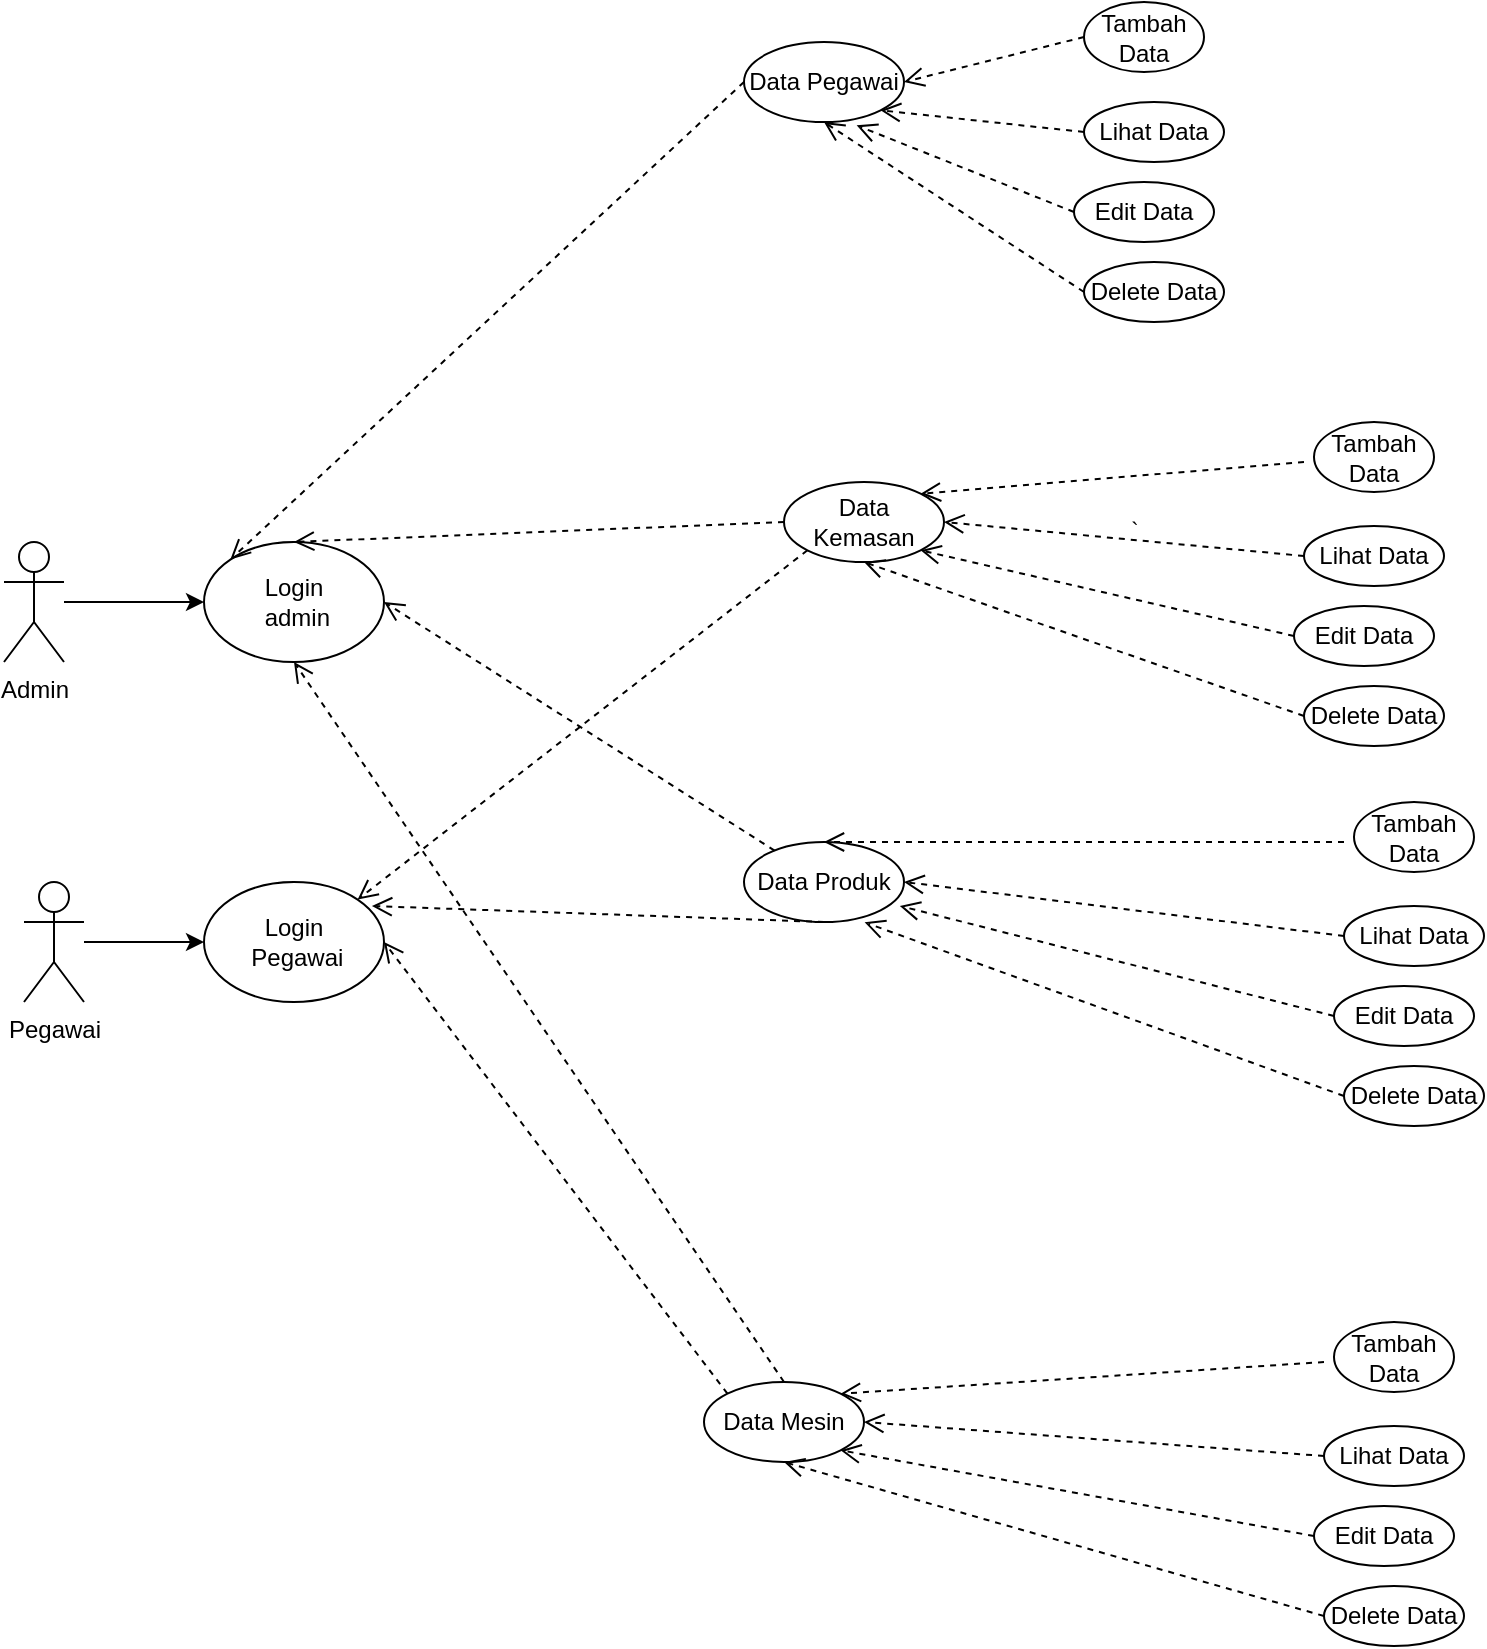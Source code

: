 <mxfile version="24.4.4" type="github" pages="2">
  <diagram id="ZZhZsLMx4fixm7O-FX01" name="Use Case">
    <mxGraphModel dx="1257" dy="609" grid="1" gridSize="10" guides="1" tooltips="1" connect="1" arrows="1" fold="1" page="1" pageScale="1" pageWidth="827" pageHeight="1169" math="0" shadow="0">
      <root>
        <mxCell id="0" />
        <mxCell id="1" parent="0" />
        <mxCell id="jrF-69iuw89U0HwYCnOZ-4" style="edgeStyle=orthogonalEdgeStyle;rounded=0;orthogonalLoop=1;jettySize=auto;html=1;" parent="1" source="jrF-69iuw89U0HwYCnOZ-1" target="jrF-69iuw89U0HwYCnOZ-2" edge="1">
          <mxGeometry relative="1" as="geometry" />
        </mxCell>
        <mxCell id="jrF-69iuw89U0HwYCnOZ-1" value="Admin" style="shape=umlActor;verticalLabelPosition=bottom;verticalAlign=top;html=1;outlineConnect=0;" parent="1" vertex="1">
          <mxGeometry x="70" y="270" width="30" height="60" as="geometry" />
        </mxCell>
        <mxCell id="jrF-69iuw89U0HwYCnOZ-2" value="Login&lt;br&gt;&lt;div&gt;&lt;span style=&quot;background-color: initial;&quot;&gt;&amp;nbsp;admin&lt;/span&gt;&lt;/div&gt;" style="ellipse;whiteSpace=wrap;html=1;" parent="1" vertex="1">
          <mxGeometry x="170" y="270" width="90" height="60" as="geometry" />
        </mxCell>
        <mxCell id="jrF-69iuw89U0HwYCnOZ-7" value="Data Kemasan" style="ellipse;whiteSpace=wrap;html=1;" parent="1" vertex="1">
          <mxGeometry x="460" y="240" width="80" height="40" as="geometry" />
        </mxCell>
        <mxCell id="jrF-69iuw89U0HwYCnOZ-9" value="Data Produk" style="ellipse;whiteSpace=wrap;html=1;" parent="1" vertex="1">
          <mxGeometry x="440" y="420" width="80" height="40" as="geometry" />
        </mxCell>
        <mxCell id="jrF-69iuw89U0HwYCnOZ-10" value="Data Mesin" style="ellipse;whiteSpace=wrap;html=1;" parent="1" vertex="1">
          <mxGeometry x="420" y="690" width="80" height="40" as="geometry" />
        </mxCell>
        <mxCell id="jrF-69iuw89U0HwYCnOZ-14" value="&lt;div&gt;&lt;br&gt;&lt;/div&gt;&lt;div&gt;&lt;br&gt;&lt;/div&gt;" style="html=1;verticalAlign=bottom;endArrow=open;dashed=1;endSize=8;curved=0;rounded=0;entryX=0.5;entryY=0;entryDx=0;entryDy=0;exitX=0;exitY=0.5;exitDx=0;exitDy=0;" parent="1" source="jrF-69iuw89U0HwYCnOZ-7" target="jrF-69iuw89U0HwYCnOZ-2" edge="1">
          <mxGeometry relative="1" as="geometry">
            <mxPoint x="430" y="219.5" as="sourcePoint" />
            <mxPoint x="350" y="219.5" as="targetPoint" />
          </mxGeometry>
        </mxCell>
        <mxCell id="jrF-69iuw89U0HwYCnOZ-16" value="&lt;div&gt;&lt;br&gt;&lt;/div&gt;&lt;div&gt;&lt;br&gt;&lt;/div&gt;" style="html=1;verticalAlign=bottom;endArrow=open;dashed=1;endSize=8;curved=0;rounded=0;entryX=1;entryY=0.5;entryDx=0;entryDy=0;" parent="1" source="jrF-69iuw89U0HwYCnOZ-9" target="jrF-69iuw89U0HwYCnOZ-2" edge="1">
          <mxGeometry relative="1" as="geometry">
            <mxPoint x="430" y="310" as="sourcePoint" />
            <mxPoint x="280" y="380.5" as="targetPoint" />
          </mxGeometry>
        </mxCell>
        <mxCell id="jrF-69iuw89U0HwYCnOZ-19" value="&lt;div&gt;&lt;br&gt;&lt;/div&gt;&lt;div&gt;&lt;br&gt;&lt;/div&gt;" style="html=1;verticalAlign=bottom;endArrow=open;dashed=1;endSize=8;curved=0;rounded=0;entryX=0.5;entryY=1;entryDx=0;entryDy=0;exitX=0.5;exitY=0;exitDx=0;exitDy=0;" parent="1" source="jrF-69iuw89U0HwYCnOZ-10" target="jrF-69iuw89U0HwYCnOZ-2" edge="1">
          <mxGeometry relative="1" as="geometry">
            <mxPoint x="450" y="670" as="sourcePoint" />
            <mxPoint x="290" y="370" as="targetPoint" />
          </mxGeometry>
        </mxCell>
        <mxCell id="jrF-69iuw89U0HwYCnOZ-25" style="edgeStyle=orthogonalEdgeStyle;rounded=0;orthogonalLoop=1;jettySize=auto;html=1;entryX=0;entryY=0.5;entryDx=0;entryDy=0;" parent="1" source="jrF-69iuw89U0HwYCnOZ-20" target="jrF-69iuw89U0HwYCnOZ-24" edge="1">
          <mxGeometry relative="1" as="geometry" />
        </mxCell>
        <mxCell id="jrF-69iuw89U0HwYCnOZ-20" value="Pegawai" style="shape=umlActor;verticalLabelPosition=bottom;verticalAlign=top;html=1;outlineConnect=0;" parent="1" vertex="1">
          <mxGeometry x="80" y="440" width="30" height="60" as="geometry" />
        </mxCell>
        <mxCell id="jrF-69iuw89U0HwYCnOZ-22" value="Data Pegawai" style="ellipse;whiteSpace=wrap;html=1;" parent="1" vertex="1">
          <mxGeometry x="440" y="20" width="80" height="40" as="geometry" />
        </mxCell>
        <mxCell id="jrF-69iuw89U0HwYCnOZ-24" value="Login&lt;br&gt;&lt;div&gt;&lt;span style=&quot;background-color: initial;&quot;&gt;&amp;nbsp;Pegawai&lt;/span&gt;&lt;/div&gt;" style="ellipse;whiteSpace=wrap;html=1;" parent="1" vertex="1">
          <mxGeometry x="170" y="440" width="90" height="60" as="geometry" />
        </mxCell>
        <mxCell id="jrF-69iuw89U0HwYCnOZ-26" value="&lt;div&gt;&lt;br&gt;&lt;/div&gt;&lt;div&gt;&lt;br&gt;&lt;/div&gt;" style="html=1;verticalAlign=bottom;endArrow=open;dashed=1;endSize=8;curved=0;rounded=0;exitX=0;exitY=0.5;exitDx=0;exitDy=0;entryX=0;entryY=0;entryDx=0;entryDy=0;" parent="1" source="jrF-69iuw89U0HwYCnOZ-22" target="jrF-69iuw89U0HwYCnOZ-2" edge="1">
          <mxGeometry relative="1" as="geometry">
            <mxPoint x="360" y="240" as="sourcePoint" />
            <mxPoint x="280" y="240" as="targetPoint" />
          </mxGeometry>
        </mxCell>
        <mxCell id="jrF-69iuw89U0HwYCnOZ-27" value="&lt;div&gt;&lt;br&gt;&lt;/div&gt;&lt;div&gt;&lt;br&gt;&lt;/div&gt;" style="html=1;verticalAlign=bottom;endArrow=open;dashed=1;endSize=8;curved=0;rounded=0;entryX=1;entryY=0.5;entryDx=0;entryDy=0;exitX=0;exitY=0;exitDx=0;exitDy=0;" parent="1" source="jrF-69iuw89U0HwYCnOZ-10" target="jrF-69iuw89U0HwYCnOZ-24" edge="1">
          <mxGeometry relative="1" as="geometry">
            <mxPoint x="360" y="340" as="sourcePoint" />
            <mxPoint x="280" y="340" as="targetPoint" />
          </mxGeometry>
        </mxCell>
        <mxCell id="jrF-69iuw89U0HwYCnOZ-28" value="&lt;div&gt;&lt;br&gt;&lt;/div&gt;&lt;div&gt;&lt;br&gt;&lt;/div&gt;" style="html=1;verticalAlign=bottom;endArrow=open;dashed=1;endSize=8;curved=0;rounded=0;exitX=0.5;exitY=1;exitDx=0;exitDy=0;entryX=0.933;entryY=0.2;entryDx=0;entryDy=0;entryPerimeter=0;" parent="1" source="jrF-69iuw89U0HwYCnOZ-9" target="jrF-69iuw89U0HwYCnOZ-24" edge="1">
          <mxGeometry relative="1" as="geometry">
            <mxPoint x="360" y="340" as="sourcePoint" />
            <mxPoint x="280" y="340" as="targetPoint" />
          </mxGeometry>
        </mxCell>
        <mxCell id="jrF-69iuw89U0HwYCnOZ-29" value="&lt;div&gt;&lt;br&gt;&lt;/div&gt;&lt;div&gt;&lt;br&gt;&lt;/div&gt;" style="html=1;verticalAlign=bottom;endArrow=open;dashed=1;endSize=8;curved=0;rounded=0;exitX=0;exitY=1;exitDx=0;exitDy=0;entryX=1;entryY=0;entryDx=0;entryDy=0;" parent="1" source="jrF-69iuw89U0HwYCnOZ-7" target="jrF-69iuw89U0HwYCnOZ-24" edge="1">
          <mxGeometry relative="1" as="geometry">
            <mxPoint x="360" y="340" as="sourcePoint" />
            <mxPoint x="280" y="340" as="targetPoint" />
          </mxGeometry>
        </mxCell>
        <mxCell id="jrF-69iuw89U0HwYCnOZ-30" value="Tambah Data" style="ellipse;whiteSpace=wrap;html=1;" parent="1" vertex="1">
          <mxGeometry x="610" width="60" height="35" as="geometry" />
        </mxCell>
        <mxCell id="jrF-69iuw89U0HwYCnOZ-31" value="Edit Data" style="ellipse;whiteSpace=wrap;html=1;" parent="1" vertex="1">
          <mxGeometry x="605" y="90" width="70" height="30" as="geometry" />
        </mxCell>
        <mxCell id="jrF-69iuw89U0HwYCnOZ-32" value="&lt;div&gt;&lt;br&gt;&lt;/div&gt;&lt;div&gt;&lt;br&gt;&lt;/div&gt;" style="html=1;verticalAlign=bottom;endArrow=open;dashed=1;endSize=8;curved=0;rounded=0;exitX=0;exitY=0.5;exitDx=0;exitDy=0;" parent="1" source="jrF-69iuw89U0HwYCnOZ-30" edge="1">
          <mxGeometry relative="1" as="geometry">
            <mxPoint x="590" y="40" as="sourcePoint" />
            <mxPoint x="520" y="40" as="targetPoint" />
          </mxGeometry>
        </mxCell>
        <mxCell id="jrF-69iuw89U0HwYCnOZ-33" value="&lt;div&gt;&lt;br&gt;&lt;/div&gt;&lt;div&gt;&lt;br&gt;&lt;/div&gt;" style="html=1;verticalAlign=bottom;endArrow=open;dashed=1;endSize=8;curved=0;rounded=0;exitX=0;exitY=0.5;exitDx=0;exitDy=0;entryX=0.704;entryY=1.042;entryDx=0;entryDy=0;entryPerimeter=0;" parent="1" source="jrF-69iuw89U0HwYCnOZ-31" target="jrF-69iuw89U0HwYCnOZ-22" edge="1">
          <mxGeometry relative="1" as="geometry">
            <mxPoint x="590" y="40" as="sourcePoint" />
            <mxPoint x="520" y="50" as="targetPoint" />
          </mxGeometry>
        </mxCell>
        <mxCell id="jrF-69iuw89U0HwYCnOZ-34" value="Lihat Data" style="ellipse;whiteSpace=wrap;html=1;" parent="1" vertex="1">
          <mxGeometry x="610" y="50" width="70" height="30" as="geometry" />
        </mxCell>
        <mxCell id="jrF-69iuw89U0HwYCnOZ-35" value="Delete Data" style="ellipse;whiteSpace=wrap;html=1;" parent="1" vertex="1">
          <mxGeometry x="610" y="130" width="70" height="30" as="geometry" />
        </mxCell>
        <mxCell id="jrF-69iuw89U0HwYCnOZ-36" value="&lt;div&gt;&lt;br&gt;&lt;/div&gt;&lt;div&gt;&lt;br&gt;&lt;/div&gt;" style="html=1;verticalAlign=bottom;endArrow=open;dashed=1;endSize=8;curved=0;rounded=0;entryX=1;entryY=1;entryDx=0;entryDy=0;exitX=0;exitY=0.5;exitDx=0;exitDy=0;" parent="1" source="jrF-69iuw89U0HwYCnOZ-34" target="jrF-69iuw89U0HwYCnOZ-22" edge="1">
          <mxGeometry relative="1" as="geometry">
            <mxPoint x="580" y="310" as="sourcePoint" />
            <mxPoint x="500" y="310" as="targetPoint" />
          </mxGeometry>
        </mxCell>
        <mxCell id="jrF-69iuw89U0HwYCnOZ-37" value="&lt;div&gt;&lt;br&gt;&lt;/div&gt;&lt;div&gt;&lt;br&gt;&lt;/div&gt;" style="html=1;verticalAlign=bottom;endArrow=open;dashed=1;endSize=8;curved=0;rounded=0;entryX=0.5;entryY=1;entryDx=0;entryDy=0;exitX=0;exitY=0.5;exitDx=0;exitDy=0;" parent="1" source="jrF-69iuw89U0HwYCnOZ-35" target="jrF-69iuw89U0HwYCnOZ-22" edge="1">
          <mxGeometry relative="1" as="geometry">
            <mxPoint x="580" y="310" as="sourcePoint" />
            <mxPoint x="500" y="310" as="targetPoint" />
          </mxGeometry>
        </mxCell>
        <mxCell id="jrF-69iuw89U0HwYCnOZ-50" value="Edit Data" style="ellipse;whiteSpace=wrap;html=1;" parent="1" vertex="1">
          <mxGeometry x="715" y="302" width="70" height="30" as="geometry" />
        </mxCell>
        <mxCell id="jrF-69iuw89U0HwYCnOZ-51" value="&lt;div&gt;&lt;br&gt;&lt;/div&gt;&lt;div&gt;&lt;br&gt;&lt;/div&gt;" style="html=1;verticalAlign=bottom;endArrow=open;dashed=1;endSize=8;curved=0;rounded=0;exitX=0;exitY=0.5;exitDx=0;exitDy=0;entryX=1;entryY=0;entryDx=0;entryDy=0;" parent="1" target="jrF-69iuw89U0HwYCnOZ-7" edge="1">
          <mxGeometry relative="1" as="geometry">
            <mxPoint x="720" y="230" as="sourcePoint" />
            <mxPoint x="630" y="252" as="targetPoint" />
          </mxGeometry>
        </mxCell>
        <mxCell id="NGW2FgW7tv1y_NC38PuT-1" value="`" style="edgeLabel;html=1;align=center;verticalAlign=middle;resizable=0;points=[];" vertex="1" connectable="0" parent="jrF-69iuw89U0HwYCnOZ-51">
          <mxGeometry x="-0.084" y="27" relative="1" as="geometry">
            <mxPoint as="offset" />
          </mxGeometry>
        </mxCell>
        <mxCell id="jrF-69iuw89U0HwYCnOZ-52" value="&lt;div&gt;&lt;br&gt;&lt;/div&gt;&lt;div&gt;&lt;br&gt;&lt;/div&gt;" style="html=1;verticalAlign=bottom;endArrow=open;dashed=1;endSize=8;curved=0;rounded=0;exitX=0;exitY=0.5;exitDx=0;exitDy=0;entryX=1;entryY=1;entryDx=0;entryDy=0;" parent="1" source="jrF-69iuw89U0HwYCnOZ-50" target="jrF-69iuw89U0HwYCnOZ-7" edge="1">
          <mxGeometry relative="1" as="geometry">
            <mxPoint x="700" y="252" as="sourcePoint" />
            <mxPoint x="606.32" y="273.68" as="targetPoint" />
          </mxGeometry>
        </mxCell>
        <mxCell id="jrF-69iuw89U0HwYCnOZ-53" value="Lihat Data" style="ellipse;whiteSpace=wrap;html=1;" parent="1" vertex="1">
          <mxGeometry x="720" y="262" width="70" height="30" as="geometry" />
        </mxCell>
        <mxCell id="jrF-69iuw89U0HwYCnOZ-54" value="Delete Data" style="ellipse;whiteSpace=wrap;html=1;" parent="1" vertex="1">
          <mxGeometry x="720" y="342" width="70" height="30" as="geometry" />
        </mxCell>
        <mxCell id="jrF-69iuw89U0HwYCnOZ-55" value="&lt;div&gt;&lt;br&gt;&lt;/div&gt;&lt;div&gt;&lt;br&gt;&lt;/div&gt;" style="html=1;verticalAlign=bottom;endArrow=open;dashed=1;endSize=8;curved=0;rounded=0;entryX=1;entryY=0.5;entryDx=0;entryDy=0;exitX=0;exitY=0.5;exitDx=0;exitDy=0;" parent="1" source="jrF-69iuw89U0HwYCnOZ-53" target="jrF-69iuw89U0HwYCnOZ-7" edge="1">
          <mxGeometry relative="1" as="geometry">
            <mxPoint x="690" y="522" as="sourcePoint" />
            <mxPoint x="618.284" y="266.142" as="targetPoint" />
          </mxGeometry>
        </mxCell>
        <mxCell id="jrF-69iuw89U0HwYCnOZ-56" value="&lt;div&gt;&lt;br&gt;&lt;/div&gt;&lt;div&gt;&lt;br&gt;&lt;/div&gt;" style="html=1;verticalAlign=bottom;endArrow=open;dashed=1;endSize=8;curved=0;rounded=0;entryX=0.5;entryY=1;entryDx=0;entryDy=0;exitX=0;exitY=0.5;exitDx=0;exitDy=0;" parent="1" source="jrF-69iuw89U0HwYCnOZ-54" target="jrF-69iuw89U0HwYCnOZ-7" edge="1">
          <mxGeometry relative="1" as="geometry">
            <mxPoint x="690" y="522" as="sourcePoint" />
            <mxPoint x="590" y="272.0" as="targetPoint" />
          </mxGeometry>
        </mxCell>
        <mxCell id="jrF-69iuw89U0HwYCnOZ-57" value="Tambah Data" style="ellipse;whiteSpace=wrap;html=1;" parent="1" vertex="1">
          <mxGeometry x="725" y="210" width="60" height="35" as="geometry" />
        </mxCell>
        <mxCell id="jrF-69iuw89U0HwYCnOZ-58" value="Edit Data" style="ellipse;whiteSpace=wrap;html=1;" parent="1" vertex="1">
          <mxGeometry x="735" y="492" width="70" height="30" as="geometry" />
        </mxCell>
        <mxCell id="jrF-69iuw89U0HwYCnOZ-59" value="&lt;div&gt;&lt;br&gt;&lt;/div&gt;&lt;div&gt;&lt;br&gt;&lt;/div&gt;" style="html=1;verticalAlign=bottom;endArrow=open;dashed=1;endSize=8;curved=0;rounded=0;exitX=0;exitY=0.5;exitDx=0;exitDy=0;entryX=0.5;entryY=0;entryDx=0;entryDy=0;" parent="1" target="jrF-69iuw89U0HwYCnOZ-9" edge="1">
          <mxGeometry relative="1" as="geometry">
            <mxPoint x="740" y="420" as="sourcePoint" />
            <mxPoint x="548" y="436" as="targetPoint" />
          </mxGeometry>
        </mxCell>
        <mxCell id="jrF-69iuw89U0HwYCnOZ-60" value="&lt;div&gt;&lt;br&gt;&lt;/div&gt;&lt;div&gt;&lt;br&gt;&lt;/div&gt;" style="html=1;verticalAlign=bottom;endArrow=open;dashed=1;endSize=8;curved=0;rounded=0;exitX=0;exitY=0.5;exitDx=0;exitDy=0;entryX=0.974;entryY=0.799;entryDx=0;entryDy=0;entryPerimeter=0;" parent="1" source="jrF-69iuw89U0HwYCnOZ-58" target="jrF-69iuw89U0HwYCnOZ-9" edge="1">
          <mxGeometry relative="1" as="geometry">
            <mxPoint x="720" y="442" as="sourcePoint" />
            <mxPoint x="548" y="464" as="targetPoint" />
          </mxGeometry>
        </mxCell>
        <mxCell id="jrF-69iuw89U0HwYCnOZ-61" value="Lihat Data" style="ellipse;whiteSpace=wrap;html=1;" parent="1" vertex="1">
          <mxGeometry x="740" y="452" width="70" height="30" as="geometry" />
        </mxCell>
        <mxCell id="jrF-69iuw89U0HwYCnOZ-62" value="Delete Data" style="ellipse;whiteSpace=wrap;html=1;" parent="1" vertex="1">
          <mxGeometry x="740" y="532" width="70" height="30" as="geometry" />
        </mxCell>
        <mxCell id="jrF-69iuw89U0HwYCnOZ-63" value="&lt;div&gt;&lt;br&gt;&lt;/div&gt;&lt;div&gt;&lt;br&gt;&lt;/div&gt;" style="html=1;verticalAlign=bottom;endArrow=open;dashed=1;endSize=8;curved=0;rounded=0;entryX=1;entryY=0.5;entryDx=0;entryDy=0;exitX=0;exitY=0.5;exitDx=0;exitDy=0;" parent="1" source="jrF-69iuw89U0HwYCnOZ-61" target="jrF-69iuw89U0HwYCnOZ-9" edge="1">
          <mxGeometry relative="1" as="geometry">
            <mxPoint x="710" y="712" as="sourcePoint" />
            <mxPoint x="560" y="450" as="targetPoint" />
          </mxGeometry>
        </mxCell>
        <mxCell id="jrF-69iuw89U0HwYCnOZ-64" value="&lt;div&gt;&lt;br&gt;&lt;/div&gt;&lt;div&gt;&lt;br&gt;&lt;/div&gt;" style="html=1;verticalAlign=bottom;endArrow=open;dashed=1;endSize=8;curved=0;rounded=0;entryX=0.754;entryY=1.004;entryDx=0;entryDy=0;exitX=0;exitY=0.5;exitDx=0;exitDy=0;entryPerimeter=0;" parent="1" source="jrF-69iuw89U0HwYCnOZ-62" target="jrF-69iuw89U0HwYCnOZ-9" edge="1">
          <mxGeometry relative="1" as="geometry">
            <mxPoint x="710" y="712" as="sourcePoint" />
            <mxPoint x="520" y="470" as="targetPoint" />
          </mxGeometry>
        </mxCell>
        <mxCell id="jrF-69iuw89U0HwYCnOZ-65" value="Tambah Data" style="ellipse;whiteSpace=wrap;html=1;" parent="1" vertex="1">
          <mxGeometry x="745" y="400" width="60" height="35" as="geometry" />
        </mxCell>
        <mxCell id="jrF-69iuw89U0HwYCnOZ-66" value="Edit Data" style="ellipse;whiteSpace=wrap;html=1;" parent="1" vertex="1">
          <mxGeometry x="725" y="752" width="70" height="30" as="geometry" />
        </mxCell>
        <mxCell id="jrF-69iuw89U0HwYCnOZ-67" value="&lt;div&gt;&lt;br&gt;&lt;/div&gt;&lt;div&gt;&lt;br&gt;&lt;/div&gt;" style="html=1;verticalAlign=bottom;endArrow=open;dashed=1;endSize=8;curved=0;rounded=0;exitX=0;exitY=0.5;exitDx=0;exitDy=0;entryX=1;entryY=0;entryDx=0;entryDy=0;" parent="1" target="jrF-69iuw89U0HwYCnOZ-10" edge="1">
          <mxGeometry relative="1" as="geometry">
            <mxPoint x="730" y="680" as="sourcePoint" />
            <mxPoint x="538" y="696" as="targetPoint" />
          </mxGeometry>
        </mxCell>
        <mxCell id="jrF-69iuw89U0HwYCnOZ-68" value="&lt;div&gt;&lt;br&gt;&lt;/div&gt;&lt;div&gt;&lt;br&gt;&lt;/div&gt;" style="html=1;verticalAlign=bottom;endArrow=open;dashed=1;endSize=8;curved=0;rounded=0;exitX=0;exitY=0.5;exitDx=0;exitDy=0;entryX=1;entryY=1;entryDx=0;entryDy=0;" parent="1" source="jrF-69iuw89U0HwYCnOZ-66" target="jrF-69iuw89U0HwYCnOZ-10" edge="1">
          <mxGeometry relative="1" as="geometry">
            <mxPoint x="710" y="702" as="sourcePoint" />
            <mxPoint x="538" y="724" as="targetPoint" />
          </mxGeometry>
        </mxCell>
        <mxCell id="jrF-69iuw89U0HwYCnOZ-69" value="Lihat Data" style="ellipse;whiteSpace=wrap;html=1;" parent="1" vertex="1">
          <mxGeometry x="730" y="712" width="70" height="30" as="geometry" />
        </mxCell>
        <mxCell id="jrF-69iuw89U0HwYCnOZ-70" value="Delete Data" style="ellipse;whiteSpace=wrap;html=1;" parent="1" vertex="1">
          <mxGeometry x="730" y="792" width="70" height="30" as="geometry" />
        </mxCell>
        <mxCell id="jrF-69iuw89U0HwYCnOZ-71" value="&lt;div&gt;&lt;br&gt;&lt;/div&gt;&lt;div&gt;&lt;br&gt;&lt;/div&gt;" style="html=1;verticalAlign=bottom;endArrow=open;dashed=1;endSize=8;curved=0;rounded=0;entryX=1;entryY=0.5;entryDx=0;entryDy=0;exitX=0;exitY=0.5;exitDx=0;exitDy=0;" parent="1" source="jrF-69iuw89U0HwYCnOZ-69" target="jrF-69iuw89U0HwYCnOZ-10" edge="1">
          <mxGeometry relative="1" as="geometry">
            <mxPoint x="700" y="972" as="sourcePoint" />
            <mxPoint x="550" y="710" as="targetPoint" />
          </mxGeometry>
        </mxCell>
        <mxCell id="jrF-69iuw89U0HwYCnOZ-72" value="&lt;div&gt;&lt;br&gt;&lt;/div&gt;&lt;div&gt;&lt;br&gt;&lt;/div&gt;" style="html=1;verticalAlign=bottom;endArrow=open;dashed=1;endSize=8;curved=0;rounded=0;entryX=0.5;entryY=1;entryDx=0;entryDy=0;exitX=0;exitY=0.5;exitDx=0;exitDy=0;" parent="1" source="jrF-69iuw89U0HwYCnOZ-70" target="jrF-69iuw89U0HwYCnOZ-10" edge="1">
          <mxGeometry relative="1" as="geometry">
            <mxPoint x="700" y="972" as="sourcePoint" />
            <mxPoint x="510" y="730" as="targetPoint" />
          </mxGeometry>
        </mxCell>
        <mxCell id="jrF-69iuw89U0HwYCnOZ-73" value="Tambah Data" style="ellipse;whiteSpace=wrap;html=1;" parent="1" vertex="1">
          <mxGeometry x="735" y="660" width="60" height="35" as="geometry" />
        </mxCell>
      </root>
    </mxGraphModel>
  </diagram>
  <diagram name="Page-1" id="2YBvvXClWsGukQMizWep">
    <mxGraphModel dx="880" dy="426" grid="1" gridSize="10" guides="1" tooltips="1" connect="1" arrows="1" fold="1" page="1" pageScale="1" pageWidth="850" pageHeight="1100" math="0" shadow="0">
      <root>
        <mxCell id="0" />
        <mxCell id="1" parent="0" />
        <mxCell id="aM9ryv3xv72pqoxQDRHE-1" value=":Object" style="shape=umlLifeline;perimeter=lifelinePerimeter;whiteSpace=wrap;html=1;container=0;dropTarget=0;collapsible=0;recursiveResize=0;outlineConnect=0;portConstraint=eastwest;newEdgeStyle={&quot;edgeStyle&quot;:&quot;elbowEdgeStyle&quot;,&quot;elbow&quot;:&quot;vertical&quot;,&quot;curved&quot;:0,&quot;rounded&quot;:0};" parent="1" vertex="1">
          <mxGeometry x="260" y="50" width="100" height="300" as="geometry" />
        </mxCell>
        <mxCell id="aM9ryv3xv72pqoxQDRHE-2" value="" style="html=1;points=[];perimeter=orthogonalPerimeter;outlineConnect=0;targetShapes=umlLifeline;portConstraint=eastwest;newEdgeStyle={&quot;edgeStyle&quot;:&quot;elbowEdgeStyle&quot;,&quot;elbow&quot;:&quot;vertical&quot;,&quot;curved&quot;:0,&quot;rounded&quot;:0};" parent="aM9ryv3xv72pqoxQDRHE-1" vertex="1">
          <mxGeometry x="45" y="70" width="10" height="190" as="geometry" />
        </mxCell>
        <mxCell id="aM9ryv3xv72pqoxQDRHE-3" value="dispatch" style="html=1;verticalAlign=bottom;startArrow=oval;endArrow=block;startSize=8;edgeStyle=elbowEdgeStyle;elbow=vertical;curved=0;rounded=0;" parent="aM9ryv3xv72pqoxQDRHE-1" target="aM9ryv3xv72pqoxQDRHE-2" edge="1">
          <mxGeometry relative="1" as="geometry">
            <mxPoint x="-15" y="70" as="sourcePoint" />
          </mxGeometry>
        </mxCell>
        <mxCell id="aM9ryv3xv72pqoxQDRHE-4" value="" style="html=1;points=[];perimeter=orthogonalPerimeter;outlineConnect=0;targetShapes=umlLifeline;portConstraint=eastwest;newEdgeStyle={&quot;edgeStyle&quot;:&quot;elbowEdgeStyle&quot;,&quot;elbow&quot;:&quot;vertical&quot;,&quot;curved&quot;:0,&quot;rounded&quot;:0};" parent="aM9ryv3xv72pqoxQDRHE-1" vertex="1">
          <mxGeometry x="50" y="120" width="10" height="80" as="geometry" />
        </mxCell>
        <mxCell id="aM9ryv3xv72pqoxQDRHE-5" value=":Object" style="shape=umlLifeline;perimeter=lifelinePerimeter;whiteSpace=wrap;html=1;container=0;dropTarget=0;collapsible=0;recursiveResize=0;outlineConnect=0;portConstraint=eastwest;newEdgeStyle={&quot;edgeStyle&quot;:&quot;elbowEdgeStyle&quot;,&quot;elbow&quot;:&quot;vertical&quot;,&quot;curved&quot;:0,&quot;rounded&quot;:0};" parent="1" vertex="1">
          <mxGeometry x="440" y="50" width="100" height="300" as="geometry" />
        </mxCell>
        <mxCell id="aM9ryv3xv72pqoxQDRHE-6" value="" style="html=1;points=[];perimeter=orthogonalPerimeter;outlineConnect=0;targetShapes=umlLifeline;portConstraint=eastwest;newEdgeStyle={&quot;edgeStyle&quot;:&quot;elbowEdgeStyle&quot;,&quot;elbow&quot;:&quot;vertical&quot;,&quot;curved&quot;:0,&quot;rounded&quot;:0};" parent="aM9ryv3xv72pqoxQDRHE-5" vertex="1">
          <mxGeometry x="45" y="80" width="10" height="170" as="geometry" />
        </mxCell>
        <mxCell id="aM9ryv3xv72pqoxQDRHE-7" value="dispatch" style="html=1;verticalAlign=bottom;endArrow=block;edgeStyle=elbowEdgeStyle;elbow=vertical;curved=0;rounded=0;" parent="1" source="aM9ryv3xv72pqoxQDRHE-2" target="aM9ryv3xv72pqoxQDRHE-6" edge="1">
          <mxGeometry relative="1" as="geometry">
            <mxPoint x="415" y="140" as="sourcePoint" />
            <Array as="points">
              <mxPoint x="400" y="130" />
            </Array>
          </mxGeometry>
        </mxCell>
        <mxCell id="aM9ryv3xv72pqoxQDRHE-8" value="return" style="html=1;verticalAlign=bottom;endArrow=open;dashed=1;endSize=8;edgeStyle=elbowEdgeStyle;elbow=vertical;curved=0;rounded=0;" parent="1" source="aM9ryv3xv72pqoxQDRHE-6" target="aM9ryv3xv72pqoxQDRHE-2" edge="1">
          <mxGeometry relative="1" as="geometry">
            <mxPoint x="415" y="215" as="targetPoint" />
            <Array as="points">
              <mxPoint x="410" y="290" />
            </Array>
          </mxGeometry>
        </mxCell>
        <mxCell id="aM9ryv3xv72pqoxQDRHE-9" value="callback" style="html=1;verticalAlign=bottom;endArrow=block;edgeStyle=elbowEdgeStyle;elbow=vertical;curved=0;rounded=0;" parent="1" source="aM9ryv3xv72pqoxQDRHE-6" target="aM9ryv3xv72pqoxQDRHE-4" edge="1">
          <mxGeometry relative="1" as="geometry">
            <mxPoint x="395" y="170" as="sourcePoint" />
            <Array as="points">
              <mxPoint x="410" y="170" />
            </Array>
          </mxGeometry>
        </mxCell>
        <mxCell id="aM9ryv3xv72pqoxQDRHE-10" value="return" style="html=1;verticalAlign=bottom;endArrow=open;dashed=1;endSize=8;edgeStyle=elbowEdgeStyle;elbow=vertical;curved=0;rounded=0;" parent="1" source="aM9ryv3xv72pqoxQDRHE-4" target="aM9ryv3xv72pqoxQDRHE-6" edge="1">
          <mxGeometry relative="1" as="geometry">
            <mxPoint x="395" y="245" as="targetPoint" />
            <Array as="points">
              <mxPoint x="400" y="240" />
            </Array>
          </mxGeometry>
        </mxCell>
      </root>
    </mxGraphModel>
  </diagram>
</mxfile>

